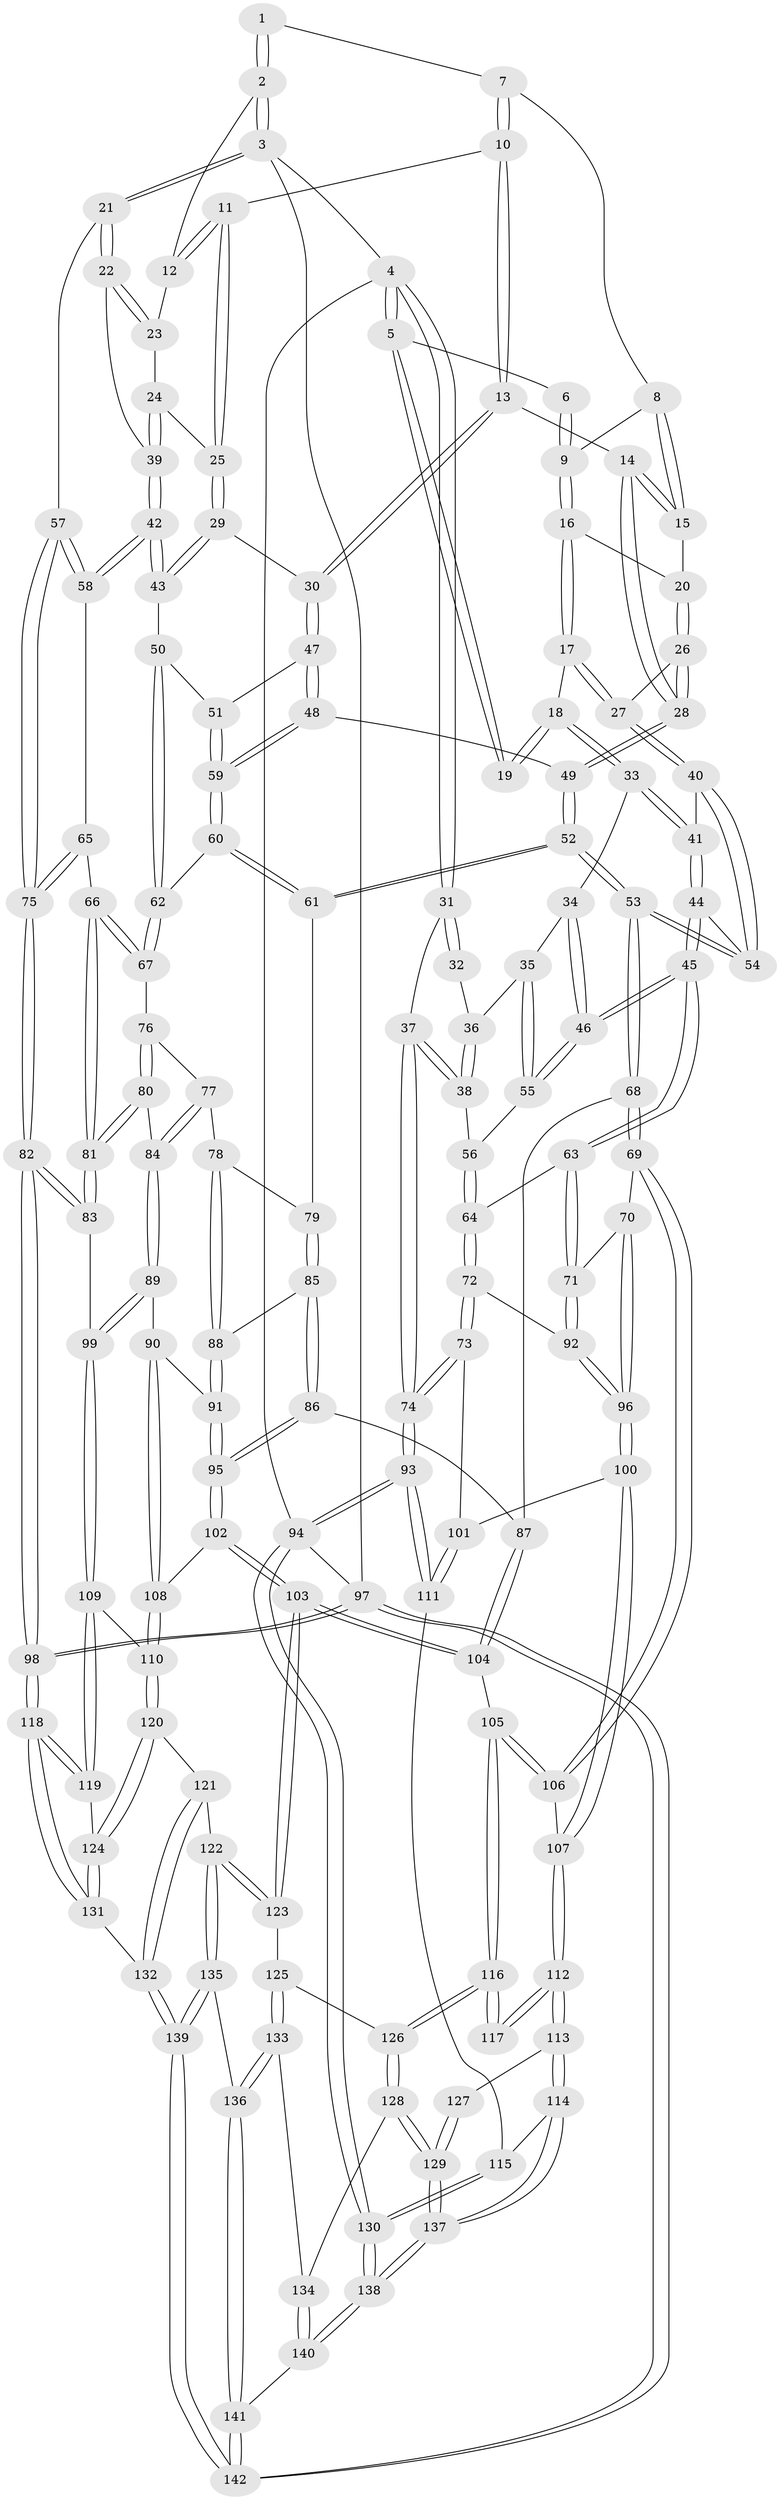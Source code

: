 // coarse degree distribution, {3: 0.1411764705882353, 7: 0.011764705882352941, 5: 0.36470588235294116, 4: 0.4470588235294118, 6: 0.03529411764705882}
// Generated by graph-tools (version 1.1) at 2025/42/03/06/25 10:42:32]
// undirected, 142 vertices, 352 edges
graph export_dot {
graph [start="1"]
  node [color=gray90,style=filled];
  1 [pos="+0.5163262262412395+0"];
  2 [pos="+0.9175148879411942+0"];
  3 [pos="+1+0"];
  4 [pos="+0+0"];
  5 [pos="+0.2175525711120443+0"];
  6 [pos="+0.3810701801777691+0"];
  7 [pos="+0.5443170291880962+0"];
  8 [pos="+0.5297391116667398+0"];
  9 [pos="+0.4576389723070093+0.09155851087234415"];
  10 [pos="+0.6551971455003911+0.11314129017563404"];
  11 [pos="+0.8308347523749694+0"];
  12 [pos="+0.8403651278902194+0"];
  13 [pos="+0.642920497916458+0.15588915888813545"];
  14 [pos="+0.6359662135993228+0.16215159201227278"];
  15 [pos="+0.5343014375775813+0.11855570877966588"];
  16 [pos="+0.45211463142015423+0.10268870494799276"];
  17 [pos="+0.35982813802276814+0.10198897799524033"];
  18 [pos="+0.26421771345564077+0.07851486768873911"];
  19 [pos="+0.22274853922876442+0.0009482489502504452"];
  20 [pos="+0.4777316245753902+0.12561779623383298"];
  21 [pos="+1+0.18338341104978062"];
  22 [pos="+1+0.21035624469021588"];
  23 [pos="+0.8947279311569786+0.06447498183503791"];
  24 [pos="+0.8817964131848512+0.19133996615394036"];
  25 [pos="+0.8101367593695075+0.1922258719682727"];
  26 [pos="+0.47704932160342717+0.22587911437997182"];
  27 [pos="+0.46423482131373567+0.23536693692305657"];
  28 [pos="+0.6099266531632741+0.21926994701093558"];
  29 [pos="+0.7929568641572797+0.21171531382668254"];
  30 [pos="+0.7863061895486826+0.21357239592145422"];
  31 [pos="+0+0.18231362505350118"];
  32 [pos="+0.12226689737800665+0.08643270804081683"];
  33 [pos="+0.2654972690094428+0.1060706395969204"];
  34 [pos="+0.20737261226399092+0.2083656051885507"];
  35 [pos="+0.11140489542262025+0.25563097152666325"];
  36 [pos="+0.09664349043007471+0.15887655642912907"];
  37 [pos="+0+0.2802280215990302"];
  38 [pos="+0+0.2806554550229103"];
  39 [pos="+0.9781493284968784+0.22169360751362469"];
  40 [pos="+0.4243375412902033+0.28821800976854817"];
  41 [pos="+0.30767681196810925+0.1928851981825427"];
  42 [pos="+0.8964957233929101+0.3298641957325963"];
  43 [pos="+0.8887839050041352+0.32784828597856913"];
  44 [pos="+0.265476906397529+0.34641675233193325"];
  45 [pos="+0.21599414611113035+0.38917090520831943"];
  46 [pos="+0.21411002821169595+0.3857597572733167"];
  47 [pos="+0.7683572030682846+0.24991647961907085"];
  48 [pos="+0.6803958371880495+0.2958590484803436"];
  49 [pos="+0.6122666860074336+0.23197876585066077"];
  50 [pos="+0.8157681539491735+0.34743732987654713"];
  51 [pos="+0.7693795595494856+0.3113152673417701"];
  52 [pos="+0.542833116444084+0.4011406933717381"];
  53 [pos="+0.48233166492386087+0.4231840873612783"];
  54 [pos="+0.4243014077467603+0.3081913294481789"];
  55 [pos="+0.09981843125935866+0.277579953121981"];
  56 [pos="+0+0.2950424471058395"];
  57 [pos="+1+0.3508418069031195"];
  58 [pos="+0.909328074613571+0.3585445366135464"];
  59 [pos="+0.6981085762474931+0.34747093854505406"];
  60 [pos="+0.6937592202535467+0.37884476276214374"];
  61 [pos="+0.6339271775594255+0.4181928315462791"];
  62 [pos="+0.7672868334065523+0.4115069040194996"];
  63 [pos="+0.21331438694714086+0.4147584018197605"];
  64 [pos="+0.1276453877469592+0.4489769769848776"];
  65 [pos="+0.9104270494020357+0.3724054039066688"];
  66 [pos="+0.9017708001865963+0.41701016163610294"];
  67 [pos="+0.7701637321901206+0.41797356660419616"];
  68 [pos="+0.44156515961772835+0.5075140961359543"];
  69 [pos="+0.42276797316065157+0.5174234331174993"];
  70 [pos="+0.32295272602713326+0.4963524187309885"];
  71 [pos="+0.2324785329997579+0.43442863610476123"];
  72 [pos="+0.08319262383133257+0.4892682126185284"];
  73 [pos="+3.443910363710949e-05+0.5323553568371054"];
  74 [pos="+0+0.5319093007736879"];
  75 [pos="+1+0.5234990248978468"];
  76 [pos="+0.7706511496200392+0.42177133811695255"];
  77 [pos="+0.7270220579262645+0.4822037625843477"];
  78 [pos="+0.6725679717147038+0.48600865781641134"];
  79 [pos="+0.6480591947870762+0.4489720618653797"];
  80 [pos="+0.8479621680260887+0.5369503222717895"];
  81 [pos="+0.9089146555563111+0.5411513795865862"];
  82 [pos="+1+0.5844501760598194"];
  83 [pos="+0.9647987050725041+0.5835355763497532"];
  84 [pos="+0.7891224969766607+0.5587027173179543"];
  85 [pos="+0.5888476078429681+0.5488126806468935"];
  86 [pos="+0.5378157833991345+0.5681416749517547"];
  87 [pos="+0.5233122794993116+0.5631934513326022"];
  88 [pos="+0.6709125774452365+0.5362429065408452"];
  89 [pos="+0.7357058175704412+0.6017679708640077"];
  90 [pos="+0.719844244358831+0.6094931431251193"];
  91 [pos="+0.7193157089648251+0.6093430119760275"];
  92 [pos="+0.18107858108499247+0.5956449616868854"];
  93 [pos="+0+0.7323757976647853"];
  94 [pos="+0+1"];
  95 [pos="+0.618147843058321+0.6429841526749239"];
  96 [pos="+0.1984319860915144+0.6678935008888597"];
  97 [pos="+1+1"];
  98 [pos="+1+1"];
  99 [pos="+0.8831017022521586+0.7053831373918029"];
  100 [pos="+0.1973354317497209+0.6731041237464557"];
  101 [pos="+0.12647819779877992+0.6723637887862539"];
  102 [pos="+0.5949686693823637+0.7427115408409805"];
  103 [pos="+0.574638087732201+0.7856510859819836"];
  104 [pos="+0.5224442130660095+0.755405307010876"];
  105 [pos="+0.4134853392909848+0.7284649132448447"];
  106 [pos="+0.39051215727730193+0.6581704729334271"];
  107 [pos="+0.20472478617090642+0.6813176301460782"];
  108 [pos="+0.7339003263764032+0.6851252960537149"];
  109 [pos="+0.8695018949002082+0.7388395436223094"];
  110 [pos="+0.7727953406930534+0.7564365852846805"];
  111 [pos="+0.03551886477161087+0.762743858627923"];
  112 [pos="+0.20515672103812077+0.6832197638468511"];
  113 [pos="+0.15789510794026165+0.8532530149887599"];
  114 [pos="+0.15445079408273593+0.8573610683600106"];
  115 [pos="+0.07954144356909225+0.8171687726438166"];
  116 [pos="+0.35384403541907206+0.8139933505056137"];
  117 [pos="+0.30499211589577596+0.8004219928832892"];
  118 [pos="+1+0.95911528756948"];
  119 [pos="+0.9219666616487+0.8230581876643633"];
  120 [pos="+0.7292910984317147+0.8132171433476684"];
  121 [pos="+0.7114738968776129+0.8222003524556869"];
  122 [pos="+0.6246150343174965+0.8407442539371491"];
  123 [pos="+0.5770146951984243+0.7911589535959413"];
  124 [pos="+0.8212640702466121+0.8830514378553287"];
  125 [pos="+0.45598510054321295+0.8802969748653459"];
  126 [pos="+0.35854818727969195+0.834897946817854"];
  127 [pos="+0.26767953911928244+0.8193715343785618"];
  128 [pos="+0.33581459695175614+0.9063289357679403"];
  129 [pos="+0.2399939527644399+0.9757313256450107"];
  130 [pos="+0+1"];
  131 [pos="+0.8187278834027891+0.936745730229337"];
  132 [pos="+0.7814908694798086+0.9802546096747959"];
  133 [pos="+0.4617946398601216+0.9118551737997916"];
  134 [pos="+0.4165044037083645+0.9802853185554242"];
  135 [pos="+0.6206783574543906+0.8784847775319022"];
  136 [pos="+0.5638824345672901+0.9624451881822013"];
  137 [pos="+0.17602805102156366+1"];
  138 [pos="+0.06810865496905603+1"];
  139 [pos="+0.7574497703355442+1"];
  140 [pos="+0.46542515236485366+1"];
  141 [pos="+0.513769828515322+1"];
  142 [pos="+0.7736433802704646+1"];
  1 -- 2;
  1 -- 2;
  1 -- 7;
  2 -- 3;
  2 -- 3;
  2 -- 12;
  3 -- 4;
  3 -- 21;
  3 -- 21;
  3 -- 97;
  4 -- 5;
  4 -- 5;
  4 -- 31;
  4 -- 31;
  4 -- 94;
  5 -- 6;
  5 -- 19;
  5 -- 19;
  6 -- 9;
  6 -- 9;
  7 -- 8;
  7 -- 10;
  7 -- 10;
  8 -- 9;
  8 -- 15;
  8 -- 15;
  9 -- 16;
  9 -- 16;
  10 -- 11;
  10 -- 13;
  10 -- 13;
  11 -- 12;
  11 -- 12;
  11 -- 25;
  11 -- 25;
  12 -- 23;
  13 -- 14;
  13 -- 30;
  13 -- 30;
  14 -- 15;
  14 -- 15;
  14 -- 28;
  14 -- 28;
  15 -- 20;
  16 -- 17;
  16 -- 17;
  16 -- 20;
  17 -- 18;
  17 -- 27;
  17 -- 27;
  18 -- 19;
  18 -- 19;
  18 -- 33;
  18 -- 33;
  20 -- 26;
  20 -- 26;
  21 -- 22;
  21 -- 22;
  21 -- 57;
  22 -- 23;
  22 -- 23;
  22 -- 39;
  23 -- 24;
  24 -- 25;
  24 -- 39;
  24 -- 39;
  25 -- 29;
  25 -- 29;
  26 -- 27;
  26 -- 28;
  26 -- 28;
  27 -- 40;
  27 -- 40;
  28 -- 49;
  28 -- 49;
  29 -- 30;
  29 -- 43;
  29 -- 43;
  30 -- 47;
  30 -- 47;
  31 -- 32;
  31 -- 32;
  31 -- 37;
  32 -- 36;
  33 -- 34;
  33 -- 41;
  33 -- 41;
  34 -- 35;
  34 -- 46;
  34 -- 46;
  35 -- 36;
  35 -- 55;
  35 -- 55;
  36 -- 38;
  36 -- 38;
  37 -- 38;
  37 -- 38;
  37 -- 74;
  37 -- 74;
  38 -- 56;
  39 -- 42;
  39 -- 42;
  40 -- 41;
  40 -- 54;
  40 -- 54;
  41 -- 44;
  41 -- 44;
  42 -- 43;
  42 -- 43;
  42 -- 58;
  42 -- 58;
  43 -- 50;
  44 -- 45;
  44 -- 45;
  44 -- 54;
  45 -- 46;
  45 -- 46;
  45 -- 63;
  45 -- 63;
  46 -- 55;
  46 -- 55;
  47 -- 48;
  47 -- 48;
  47 -- 51;
  48 -- 49;
  48 -- 59;
  48 -- 59;
  49 -- 52;
  49 -- 52;
  50 -- 51;
  50 -- 62;
  50 -- 62;
  51 -- 59;
  51 -- 59;
  52 -- 53;
  52 -- 53;
  52 -- 61;
  52 -- 61;
  53 -- 54;
  53 -- 54;
  53 -- 68;
  53 -- 68;
  55 -- 56;
  56 -- 64;
  56 -- 64;
  57 -- 58;
  57 -- 58;
  57 -- 75;
  57 -- 75;
  58 -- 65;
  59 -- 60;
  59 -- 60;
  60 -- 61;
  60 -- 61;
  60 -- 62;
  61 -- 79;
  62 -- 67;
  62 -- 67;
  63 -- 64;
  63 -- 71;
  63 -- 71;
  64 -- 72;
  64 -- 72;
  65 -- 66;
  65 -- 75;
  65 -- 75;
  66 -- 67;
  66 -- 67;
  66 -- 81;
  66 -- 81;
  67 -- 76;
  68 -- 69;
  68 -- 69;
  68 -- 87;
  69 -- 70;
  69 -- 106;
  69 -- 106;
  70 -- 71;
  70 -- 96;
  70 -- 96;
  71 -- 92;
  71 -- 92;
  72 -- 73;
  72 -- 73;
  72 -- 92;
  73 -- 74;
  73 -- 74;
  73 -- 101;
  74 -- 93;
  74 -- 93;
  75 -- 82;
  75 -- 82;
  76 -- 77;
  76 -- 80;
  76 -- 80;
  77 -- 78;
  77 -- 84;
  77 -- 84;
  78 -- 79;
  78 -- 88;
  78 -- 88;
  79 -- 85;
  79 -- 85;
  80 -- 81;
  80 -- 81;
  80 -- 84;
  81 -- 83;
  81 -- 83;
  82 -- 83;
  82 -- 83;
  82 -- 98;
  82 -- 98;
  83 -- 99;
  84 -- 89;
  84 -- 89;
  85 -- 86;
  85 -- 86;
  85 -- 88;
  86 -- 87;
  86 -- 95;
  86 -- 95;
  87 -- 104;
  87 -- 104;
  88 -- 91;
  88 -- 91;
  89 -- 90;
  89 -- 99;
  89 -- 99;
  90 -- 91;
  90 -- 108;
  90 -- 108;
  91 -- 95;
  91 -- 95;
  92 -- 96;
  92 -- 96;
  93 -- 94;
  93 -- 94;
  93 -- 111;
  93 -- 111;
  94 -- 130;
  94 -- 130;
  94 -- 97;
  95 -- 102;
  95 -- 102;
  96 -- 100;
  96 -- 100;
  97 -- 98;
  97 -- 98;
  97 -- 142;
  97 -- 142;
  98 -- 118;
  98 -- 118;
  99 -- 109;
  99 -- 109;
  100 -- 101;
  100 -- 107;
  100 -- 107;
  101 -- 111;
  101 -- 111;
  102 -- 103;
  102 -- 103;
  102 -- 108;
  103 -- 104;
  103 -- 104;
  103 -- 123;
  103 -- 123;
  104 -- 105;
  105 -- 106;
  105 -- 106;
  105 -- 116;
  105 -- 116;
  106 -- 107;
  107 -- 112;
  107 -- 112;
  108 -- 110;
  108 -- 110;
  109 -- 110;
  109 -- 119;
  109 -- 119;
  110 -- 120;
  110 -- 120;
  111 -- 115;
  112 -- 113;
  112 -- 113;
  112 -- 117;
  112 -- 117;
  113 -- 114;
  113 -- 114;
  113 -- 127;
  114 -- 115;
  114 -- 137;
  114 -- 137;
  115 -- 130;
  115 -- 130;
  116 -- 117;
  116 -- 117;
  116 -- 126;
  116 -- 126;
  118 -- 119;
  118 -- 119;
  118 -- 131;
  118 -- 131;
  119 -- 124;
  120 -- 121;
  120 -- 124;
  120 -- 124;
  121 -- 122;
  121 -- 132;
  121 -- 132;
  122 -- 123;
  122 -- 123;
  122 -- 135;
  122 -- 135;
  123 -- 125;
  124 -- 131;
  124 -- 131;
  125 -- 126;
  125 -- 133;
  125 -- 133;
  126 -- 128;
  126 -- 128;
  127 -- 129;
  127 -- 129;
  128 -- 129;
  128 -- 129;
  128 -- 134;
  129 -- 137;
  129 -- 137;
  130 -- 138;
  130 -- 138;
  131 -- 132;
  132 -- 139;
  132 -- 139;
  133 -- 134;
  133 -- 136;
  133 -- 136;
  134 -- 140;
  134 -- 140;
  135 -- 136;
  135 -- 139;
  135 -- 139;
  136 -- 141;
  136 -- 141;
  137 -- 138;
  137 -- 138;
  138 -- 140;
  138 -- 140;
  139 -- 142;
  139 -- 142;
  140 -- 141;
  141 -- 142;
  141 -- 142;
}
